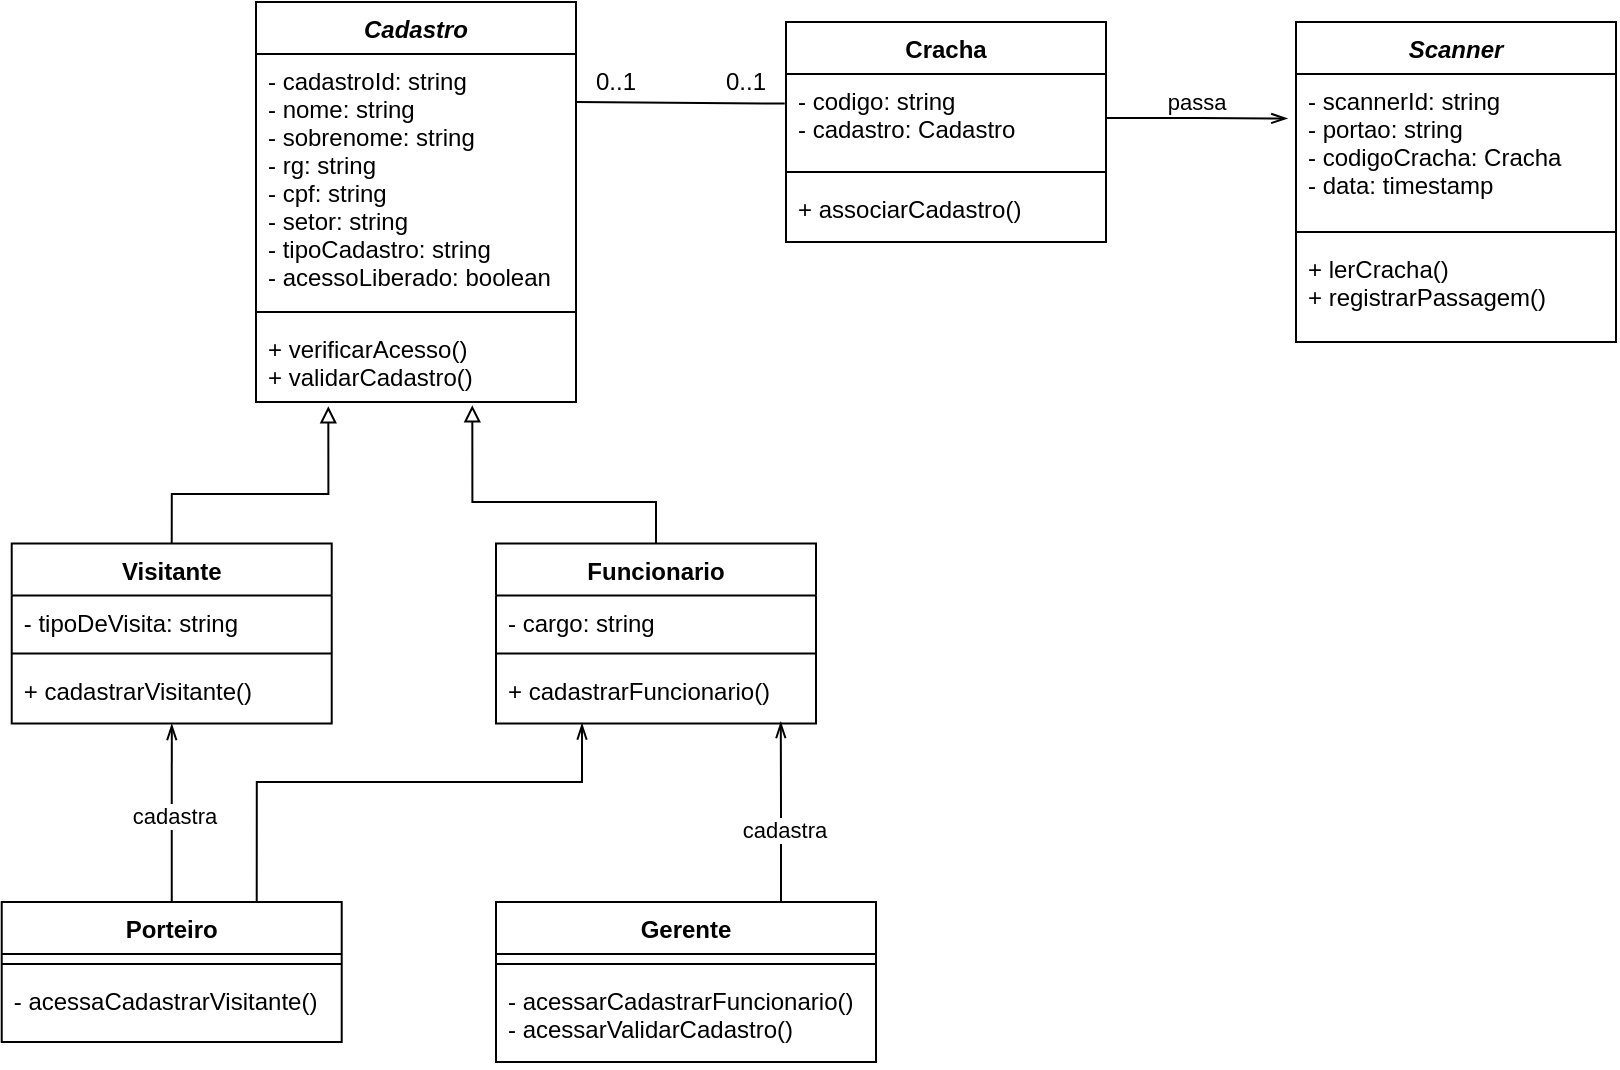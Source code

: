 <mxfile version="13.6.9" type="device"><diagram name="Page-1" id="c4acf3e9-155e-7222-9cf6-157b1a14988f"><mxGraphModel dx="1135" dy="768" grid="1" gridSize="10" guides="1" tooltips="1" connect="1" arrows="1" fold="1" page="1" pageScale="1" pageWidth="850" pageHeight="1100" background="#ffffff" math="0" shadow="0"><root><mxCell id="0"/><mxCell id="1" parent="0"/><mxCell id="zx629oX6W0YqDjhWc_yP-32" style="edgeStyle=orthogonalEdgeStyle;rounded=0;orthogonalLoop=1;jettySize=auto;html=1;exitX=0.5;exitY=0;exitDx=0;exitDy=0;endArrow=block;endFill=0;entryX=0.676;entryY=1.042;entryDx=0;entryDy=0;entryPerimeter=0;" edge="1" parent="1" source="zx629oX6W0YqDjhWc_yP-5" target="zx629oX6W0YqDjhWc_yP-4"><mxGeometry relative="1" as="geometry"><mxPoint x="685.04" y="270" as="targetPoint"/><Array as="points"><mxPoint x="360" y="280"/><mxPoint x="268" y="280"/></Array></mxGeometry></mxCell><mxCell id="zx629oX6W0YqDjhWc_yP-33" style="edgeStyle=orthogonalEdgeStyle;rounded=0;orthogonalLoop=1;jettySize=auto;html=1;exitX=0.5;exitY=0;exitDx=0;exitDy=0;endArrow=block;endFill=0;entryX=0.226;entryY=1.054;entryDx=0;entryDy=0;entryPerimeter=0;" edge="1" parent="1" source="zx629oX6W0YqDjhWc_yP-9" target="zx629oX6W0YqDjhWc_yP-4"><mxGeometry relative="1" as="geometry"><mxPoint x="20.02" y="240.0" as="targetPoint"/><Array as="points"><mxPoint x="118" y="276"/><mxPoint x="196" y="276"/></Array></mxGeometry></mxCell><mxCell id="zx629oX6W0YqDjhWc_yP-38" style="edgeStyle=orthogonalEdgeStyle;rounded=0;orthogonalLoop=1;jettySize=auto;html=1;exitX=1;exitY=0.5;exitDx=0;exitDy=0;entryX=-0.027;entryY=0.301;entryDx=0;entryDy=0;endArrow=openThin;endFill=0;entryPerimeter=0;" edge="1" parent="1" source="zx629oX6W0YqDjhWc_yP-21" target="zx629oX6W0YqDjhWc_yP-25"><mxGeometry relative="1" as="geometry"/></mxCell><mxCell id="zx629oX6W0YqDjhWc_yP-47" value="passa" style="edgeLabel;html=1;align=center;verticalAlign=middle;resizable=0;points=[];" vertex="1" connectable="0" parent="zx629oX6W0YqDjhWc_yP-38"><mxGeometry x="-0.227" y="2" relative="1" as="geometry"><mxPoint x="9.83" y="-6" as="offset"/></mxGeometry></mxCell><mxCell id="zx629oX6W0YqDjhWc_yP-36" style="edgeStyle=orthogonalEdgeStyle;rounded=0;orthogonalLoop=1;jettySize=auto;html=1;endArrow=openThin;endFill=0;exitX=0.5;exitY=0;exitDx=0;exitDy=0;entryX=0.5;entryY=1;entryDx=0;entryDy=0;" edge="1" parent="1" source="zx629oX6W0YqDjhWc_yP-17" target="zx629oX6W0YqDjhWc_yP-9"><mxGeometry relative="1" as="geometry"><mxPoint x="100" y="561" as="sourcePoint"/><mxPoint x="140" y="450" as="targetPoint"/><Array as="points"><mxPoint x="118" y="391"/><mxPoint x="118" y="391"/></Array></mxGeometry></mxCell><mxCell id="zx629oX6W0YqDjhWc_yP-49" value="cadastra" style="edgeLabel;html=1;align=center;verticalAlign=middle;resizable=0;points=[];" vertex="1" connectable="0" parent="zx629oX6W0YqDjhWc_yP-36"><mxGeometry x="0.225" y="-1" relative="1" as="geometry"><mxPoint y="10.85" as="offset"/></mxGeometry></mxCell><mxCell id="zx629oX6W0YqDjhWc_yP-43" value="0..1" style="text;html=1;strokeColor=none;fillColor=none;align=center;verticalAlign=middle;whiteSpace=wrap;rounded=0;" vertex="1" parent="1"><mxGeometry x="320" y="60" width="40" height="20" as="geometry"/></mxCell><mxCell id="zx629oX6W0YqDjhWc_yP-46" value="0..1" style="text;html=1;strokeColor=none;fillColor=none;align=center;verticalAlign=middle;whiteSpace=wrap;rounded=0;" vertex="1" parent="1"><mxGeometry x="385" y="60" width="40" height="20" as="geometry"/></mxCell><mxCell id="zx629oX6W0YqDjhWc_yP-1" value="Cadastro" style="swimlane;fontStyle=3;align=center;verticalAlign=top;childLayout=stackLayout;horizontal=1;startSize=26;horizontalStack=0;resizeParent=1;resizeParentMax=0;resizeLast=0;collapsible=1;marginBottom=0;" vertex="1" parent="1"><mxGeometry x="160" y="30" width="160" height="200" as="geometry"/></mxCell><mxCell id="zx629oX6W0YqDjhWc_yP-2" value="- cadastroId: string&#10;- nome: string&#10;- sobrenome: string&#10;- rg: string&#10;- cpf: string&#10;- setor: string&#10;- tipoCadastro: string&#10;- acessoLiberado: boolean" style="text;strokeColor=none;fillColor=none;align=left;verticalAlign=top;spacingLeft=4;spacingRight=4;overflow=hidden;rotatable=0;points=[[0,0.5],[1,0.5]];portConstraint=eastwest;" vertex="1" parent="zx629oX6W0YqDjhWc_yP-1"><mxGeometry y="26" width="160" height="124" as="geometry"/></mxCell><mxCell id="zx629oX6W0YqDjhWc_yP-3" value="" style="line;strokeWidth=1;fillColor=none;align=left;verticalAlign=middle;spacingTop=-1;spacingLeft=3;spacingRight=3;rotatable=0;labelPosition=right;points=[];portConstraint=eastwest;" vertex="1" parent="zx629oX6W0YqDjhWc_yP-1"><mxGeometry y="150" width="160" height="10" as="geometry"/></mxCell><mxCell id="zx629oX6W0YqDjhWc_yP-4" value="+ verificarAcesso()&#10;+ validarCadastro()" style="text;strokeColor=none;fillColor=none;align=left;verticalAlign=top;spacingLeft=4;spacingRight=4;overflow=hidden;rotatable=0;points=[[0,0.5],[1,0.5]];portConstraint=eastwest;" vertex="1" parent="zx629oX6W0YqDjhWc_yP-1"><mxGeometry y="160" width="160" height="40" as="geometry"/></mxCell><mxCell id="zx629oX6W0YqDjhWc_yP-53" style="edgeStyle=orthogonalEdgeStyle;rounded=0;orthogonalLoop=1;jettySize=auto;html=1;entryX=0;entryY=1;entryDx=0;entryDy=0;endArrow=none;endFill=0;exitX=-0.004;exitY=0.336;exitDx=0;exitDy=0;exitPerimeter=0;" edge="1" parent="1" source="zx629oX6W0YqDjhWc_yP-21" target="zx629oX6W0YqDjhWc_yP-43"><mxGeometry relative="1" as="geometry"><mxPoint x="400" y="90" as="sourcePoint"/><Array as="points"><mxPoint x="420" y="81"/></Array></mxGeometry></mxCell><mxCell id="zx629oX6W0YqDjhWc_yP-9" value="Visitante" style="swimlane;fontStyle=1;align=center;verticalAlign=top;childLayout=stackLayout;horizontal=1;startSize=26;horizontalStack=0;resizeParent=1;resizeParentMax=0;resizeLast=0;collapsible=1;marginBottom=0;" vertex="1" parent="1"><mxGeometry x="37.86" y="300.76" width="160" height="90" as="geometry"/></mxCell><mxCell id="zx629oX6W0YqDjhWc_yP-10" value="- tipoDeVisita: string" style="text;strokeColor=none;fillColor=none;align=left;verticalAlign=top;spacingLeft=4;spacingRight=4;overflow=hidden;rotatable=0;points=[[0,0.5],[1,0.5]];portConstraint=eastwest;" vertex="1" parent="zx629oX6W0YqDjhWc_yP-9"><mxGeometry y="26" width="160" height="24" as="geometry"/></mxCell><mxCell id="zx629oX6W0YqDjhWc_yP-11" value="" style="line;strokeWidth=1;fillColor=none;align=left;verticalAlign=middle;spacingTop=-1;spacingLeft=3;spacingRight=3;rotatable=0;labelPosition=right;points=[];portConstraint=eastwest;" vertex="1" parent="zx629oX6W0YqDjhWc_yP-9"><mxGeometry y="50" width="160" height="10" as="geometry"/></mxCell><mxCell id="zx629oX6W0YqDjhWc_yP-12" value="+ cadastrarVisitante()" style="text;strokeColor=none;fillColor=none;align=left;verticalAlign=top;spacingLeft=4;spacingRight=4;overflow=hidden;rotatable=0;points=[[0,0.5],[1,0.5]];portConstraint=eastwest;" vertex="1" parent="zx629oX6W0YqDjhWc_yP-9"><mxGeometry y="60" width="160" height="30" as="geometry"/></mxCell><mxCell id="zx629oX6W0YqDjhWc_yP-58" style="edgeStyle=orthogonalEdgeStyle;rounded=0;orthogonalLoop=1;jettySize=auto;html=1;exitX=0.75;exitY=0;exitDx=0;exitDy=0;endArrow=openThin;endFill=0;" edge="1" parent="1" source="zx629oX6W0YqDjhWc_yP-17" target="zx629oX6W0YqDjhWc_yP-8"><mxGeometry relative="1" as="geometry"><mxPoint x="323" y="394" as="targetPoint"/><Array as="points"><mxPoint x="160" y="420"/><mxPoint x="323" y="420"/></Array></mxGeometry></mxCell><mxCell id="zx629oX6W0YqDjhWc_yP-20" value="Cracha" style="swimlane;fontStyle=1;align=center;verticalAlign=top;childLayout=stackLayout;horizontal=1;startSize=26;horizontalStack=0;resizeParent=1;resizeParentMax=0;resizeLast=0;collapsible=1;marginBottom=0;" vertex="1" parent="1"><mxGeometry x="425" y="40" width="160" height="110" as="geometry"/></mxCell><mxCell id="zx629oX6W0YqDjhWc_yP-21" value="- codigo: string&#10;- cadastro: Cadastro" style="text;strokeColor=none;fillColor=none;align=left;verticalAlign=top;spacingLeft=4;spacingRight=4;overflow=hidden;rotatable=0;points=[[0,0.5],[1,0.5]];portConstraint=eastwest;" vertex="1" parent="zx629oX6W0YqDjhWc_yP-20"><mxGeometry y="26" width="160" height="44" as="geometry"/></mxCell><mxCell id="zx629oX6W0YqDjhWc_yP-22" value="" style="line;strokeWidth=1;fillColor=none;align=left;verticalAlign=middle;spacingTop=-1;spacingLeft=3;spacingRight=3;rotatable=0;labelPosition=right;points=[];portConstraint=eastwest;" vertex="1" parent="zx629oX6W0YqDjhWc_yP-20"><mxGeometry y="70" width="160" height="10" as="geometry"/></mxCell><mxCell id="zx629oX6W0YqDjhWc_yP-23" value="+ associarCadastro()" style="text;strokeColor=none;fillColor=none;align=left;verticalAlign=top;spacingLeft=4;spacingRight=4;overflow=hidden;rotatable=0;points=[[0,0.5],[1,0.5]];portConstraint=eastwest;" vertex="1" parent="zx629oX6W0YqDjhWc_yP-20"><mxGeometry y="80" width="160" height="30" as="geometry"/></mxCell><mxCell id="zx629oX6W0YqDjhWc_yP-24" value="Scanner" style="swimlane;fontStyle=3;align=center;verticalAlign=top;childLayout=stackLayout;horizontal=1;startSize=26;horizontalStack=0;resizeParent=1;resizeParentMax=0;resizeLast=0;collapsible=1;marginBottom=0;" vertex="1" parent="1"><mxGeometry x="680" y="40" width="160" height="160" as="geometry"/></mxCell><mxCell id="zx629oX6W0YqDjhWc_yP-25" value="- scannerId: string&#10;- portao: string&#10;- codigoCracha: Cracha&#10;- data: timestamp" style="text;strokeColor=none;fillColor=none;align=left;verticalAlign=top;spacingLeft=4;spacingRight=4;overflow=hidden;rotatable=0;points=[[0,0.5],[1,0.5]];portConstraint=eastwest;" vertex="1" parent="zx629oX6W0YqDjhWc_yP-24"><mxGeometry y="26" width="160" height="74" as="geometry"/></mxCell><mxCell id="zx629oX6W0YqDjhWc_yP-26" value="" style="line;strokeWidth=1;fillColor=none;align=left;verticalAlign=middle;spacingTop=-1;spacingLeft=3;spacingRight=3;rotatable=0;labelPosition=right;points=[];portConstraint=eastwest;" vertex="1" parent="zx629oX6W0YqDjhWc_yP-24"><mxGeometry y="100" width="160" height="10" as="geometry"/></mxCell><mxCell id="zx629oX6W0YqDjhWc_yP-27" value="+ lerCracha()&#10;+ registrarPassagem()" style="text;strokeColor=none;fillColor=none;align=left;verticalAlign=top;spacingLeft=4;spacingRight=4;overflow=hidden;rotatable=0;points=[[0,0.5],[1,0.5]];portConstraint=eastwest;" vertex="1" parent="zx629oX6W0YqDjhWc_yP-24"><mxGeometry y="110" width="160" height="50" as="geometry"/></mxCell><mxCell id="zx629oX6W0YqDjhWc_yP-17" value="Porteiro" style="swimlane;fontStyle=1;align=center;verticalAlign=top;childLayout=stackLayout;horizontal=1;startSize=26;horizontalStack=0;resizeParent=1;resizeParentMax=0;resizeLast=0;collapsible=1;marginBottom=0;" vertex="1" parent="1"><mxGeometry x="32.86" y="480" width="170" height="70" as="geometry"/></mxCell><mxCell id="zx629oX6W0YqDjhWc_yP-18" value="" style="line;strokeWidth=1;fillColor=none;align=left;verticalAlign=middle;spacingTop=-1;spacingLeft=3;spacingRight=3;rotatable=0;labelPosition=right;points=[];portConstraint=eastwest;" vertex="1" parent="zx629oX6W0YqDjhWc_yP-17"><mxGeometry y="26" width="170" height="10" as="geometry"/></mxCell><mxCell id="zx629oX6W0YqDjhWc_yP-19" value="- acessaCadastrarVisitante()" style="text;strokeColor=none;fillColor=none;align=left;verticalAlign=top;spacingLeft=4;spacingRight=4;overflow=hidden;rotatable=0;points=[[0,0.5],[1,0.5]];portConstraint=eastwest;" vertex="1" parent="zx629oX6W0YqDjhWc_yP-17"><mxGeometry y="36" width="170" height="34" as="geometry"/></mxCell><mxCell id="zx629oX6W0YqDjhWc_yP-5" value="Funcionario" style="swimlane;fontStyle=1;align=center;verticalAlign=top;childLayout=stackLayout;horizontal=1;startSize=26;horizontalStack=0;resizeParent=1;resizeParentMax=0;resizeLast=0;collapsible=1;marginBottom=0;" vertex="1" parent="1"><mxGeometry x="280" y="300.76" width="160" height="90" as="geometry"/></mxCell><mxCell id="zx629oX6W0YqDjhWc_yP-6" value="- cargo: string" style="text;strokeColor=none;fillColor=none;align=left;verticalAlign=top;spacingLeft=4;spacingRight=4;overflow=hidden;rotatable=0;points=[[0,0.5],[1,0.5]];portConstraint=eastwest;" vertex="1" parent="zx629oX6W0YqDjhWc_yP-5"><mxGeometry y="26" width="160" height="24" as="geometry"/></mxCell><mxCell id="zx629oX6W0YqDjhWc_yP-7" value="" style="line;strokeWidth=1;fillColor=none;align=left;verticalAlign=middle;spacingTop=-1;spacingLeft=3;spacingRight=3;rotatable=0;labelPosition=right;points=[];portConstraint=eastwest;" vertex="1" parent="zx629oX6W0YqDjhWc_yP-5"><mxGeometry y="50" width="160" height="10" as="geometry"/></mxCell><mxCell id="zx629oX6W0YqDjhWc_yP-8" value="+ cadastrarFuncionario()" style="text;strokeColor=none;fillColor=none;align=left;verticalAlign=top;spacingLeft=4;spacingRight=4;overflow=hidden;rotatable=0;points=[[0,0.5],[1,0.5]];portConstraint=eastwest;" vertex="1" parent="zx629oX6W0YqDjhWc_yP-5"><mxGeometry y="60" width="160" height="30" as="geometry"/></mxCell><mxCell id="zx629oX6W0YqDjhWc_yP-59" style="edgeStyle=orthogonalEdgeStyle;rounded=0;orthogonalLoop=1;jettySize=auto;html=1;exitX=0.75;exitY=0;exitDx=0;exitDy=0;entryX=0.89;entryY=0.975;entryDx=0;entryDy=0;entryPerimeter=0;endArrow=openThin;endFill=0;" edge="1" parent="1" source="zx629oX6W0YqDjhWc_yP-13" target="zx629oX6W0YqDjhWc_yP-8"><mxGeometry relative="1" as="geometry"><Array as="points"><mxPoint x="422" y="435"/><mxPoint x="422" y="435"/></Array></mxGeometry></mxCell><mxCell id="zx629oX6W0YqDjhWc_yP-60" value="cadastra" style="edgeLabel;html=1;align=center;verticalAlign=middle;resizable=0;points=[];" vertex="1" connectable="0" parent="zx629oX6W0YqDjhWc_yP-59"><mxGeometry x="-0.2" y="-1" relative="1" as="geometry"><mxPoint as="offset"/></mxGeometry></mxCell><mxCell id="zx629oX6W0YqDjhWc_yP-13" value="Gerente" style="swimlane;fontStyle=1;align=center;verticalAlign=top;childLayout=stackLayout;horizontal=1;startSize=26;horizontalStack=0;resizeParent=1;resizeParentMax=0;resizeLast=0;collapsible=1;marginBottom=0;" vertex="1" parent="1"><mxGeometry x="280" y="480" width="190" height="80" as="geometry"/></mxCell><mxCell id="zx629oX6W0YqDjhWc_yP-15" value="" style="line;strokeWidth=1;fillColor=none;align=left;verticalAlign=middle;spacingTop=-1;spacingLeft=3;spacingRight=3;rotatable=0;labelPosition=right;points=[];portConstraint=eastwest;" vertex="1" parent="zx629oX6W0YqDjhWc_yP-13"><mxGeometry y="26" width="190" height="10" as="geometry"/></mxCell><mxCell id="zx629oX6W0YqDjhWc_yP-16" value="- acessarCadastrarFuncionario()&#10;- acessarValidarCadastro()" style="text;strokeColor=none;fillColor=none;align=left;verticalAlign=top;spacingLeft=4;spacingRight=4;overflow=hidden;rotatable=0;points=[[0,0.5],[1,0.5]];portConstraint=eastwest;" vertex="1" parent="zx629oX6W0YqDjhWc_yP-13"><mxGeometry y="36" width="190" height="44" as="geometry"/></mxCell></root></mxGraphModel></diagram></mxfile>